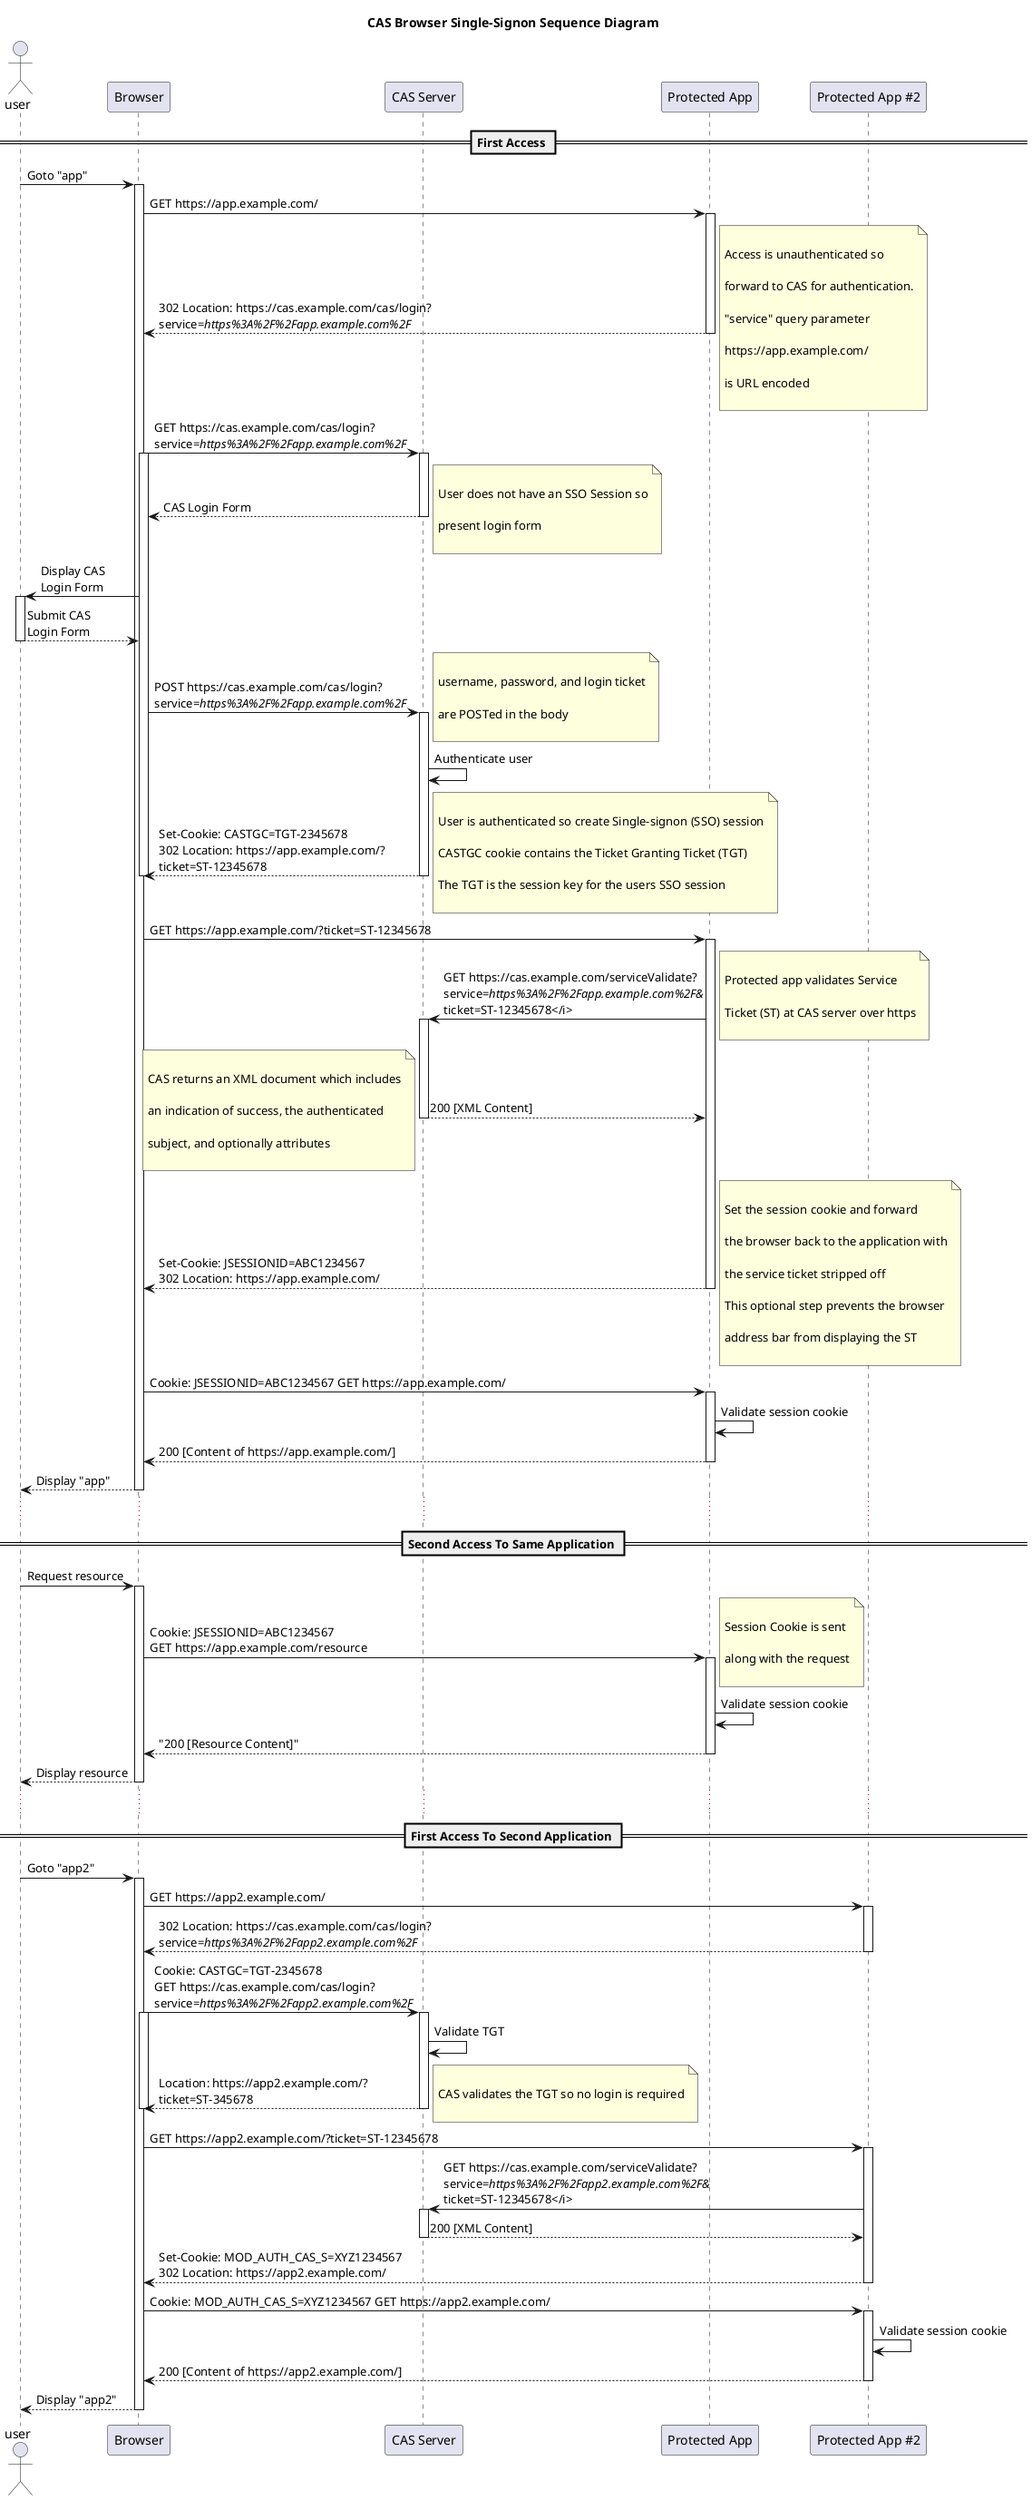 @startuml



'skin BlueModern



title: CAS Browser Single-Signon Sequence Diagram



actor user as U

participant "Browser" as B

participant "CAS Server" as C

participant "Protected App" as P

participant "Protected App #2" as P2





== First Access ==



U -> B :Goto "app"

Activate B

B -> P : GET https://app.example.com/

activate P

B <-- P : 302 Location: https://cas.example.com/cas/login?\nservice=<i>https%3A%2F%2Fapp.example.com%2F</i>

note right

                Access is unauthenticated so

                forward to CAS for authentication.

                "service" query parameter

                https://app.example.com/

                is URL encoded

end note

deactivate P



B -> C: GET https://cas.example.com/cas/login?\nservice=<i>https%3A%2F%2Fapp.example.com%2F</i>

activate B

activate C



B <-- C: CAS Login Form

note right

                User does not have an SSO Session so

                present login form

end note

deactivate C

U <- B: Display CAS\nLogin Form

activate U

U --> B: Submit CAS\nLogin Form

deactivate U

B -> C: POST https://cas.example.com/cas/login?\nservice=<i>https%3A%2F%2Fapp.example.com%2F</i>

note right

                username, password, and login ticket

                are POSTed in the body

end note

activate C

C -> C: Authenticate user

B <-- C: Set-Cookie: CASTGC=TGT-2345678\n302 Location: https://app.example.com/?\nticket=ST-12345678

note right

                User is authenticated so create Single-signon (SSO) session

                CASTGC cookie contains the Ticket Granting Ticket (TGT)

                The TGT is the session key for the users SSO session

end note

deactivate C

deactivate B



B -> P: GET https://app.example.com/?ticket=ST-12345678

activate P

P -> C: GET https://cas.example.com/serviceValidate?\nservice=<i>https%3A%2F%2Fapp.example.com%2F&\nticket=ST-12345678</i>

note right

                Protected app validates Service

                Ticket (ST) at CAS server over https

end note

activate C

P <-- C: 200 [XML Content]

note left

                CAS returns an XML document which includes

                an indication of success, the authenticated

                subject, and optionally attributes

end note

deactivate C

B <-- P: Set-Cookie: JSESSIONID=ABC1234567\n302 Location: https://app.example.com/

note right

                Set the session cookie and forward

                the browser back to the application with

                the service ticket stripped off

                This optional step prevents the browser

                address bar from displaying the ST

end note

deactivate P

B -> P: Cookie: JSESSIONID=ABC1234567 GET https://app.example.com/

activate P

P -> P: Validate session cookie

B <-- P: 200 [Content of https://app.example.com/]

deactivate P

U <-- B: Display "app"

deactivate B



...



== Second Access To Same Application ==



U-> B: Request resource

activate B

B -> P : Cookie: JSESSIONID=ABC1234567\nGET https://app.example.com/resource

note right

                Session Cookie is sent

                along with the request

end note

activate P

P -> P: Validate session cookie

B <-- P : "200 [Resource Content]"

deactivate P

U <-- B : Display resource

deactivate B



...



== First Access To Second Application ==



U -> B :Goto "app2"

Activate B

B -> P2 : GET https://app2.example.com/

activate P2

B <-- P2 : 302 Location: https://cas.example.com/cas/login?\nservice=<i>https%3A%2F%2Fapp2.example.com%2F</i>

deactivate P2



B -> C: Cookie: CASTGC=TGT-2345678\nGET https://cas.example.com/cas/login?\nservice=<i>https%3A%2F%2Fapp2.example.com%2F</i>

activate B

activate C

C -> C: Validate TGT

B <-- C: Location: https://app2.example.com/?\nticket=ST-345678

note right

                CAS validates the TGT so no login is required

end note

deactivate C

deactivate B



B -> P2: GET https://app2.example.com/?ticket=ST-12345678

activate P2

P2 -> C: GET https://cas.example.com/serviceValidate?\nservice=<i>https%3A%2F%2Fapp2.example.com%2F&\nticket=ST-12345678</i>

activate C

P2 <-- C: 200 [XML Content]

deactivate C

B <-- P2: Set-Cookie: MOD_AUTH_CAS_S=XYZ1234567\n302 Location: https://app2.example.com/

deactivate P2

B -> P2: Cookie: MOD_AUTH_CAS_S=XYZ1234567 GET https://app2.example.com/

activate P2

P2->P2: Validate session cookie

B <-- P2: 200 [Content of https://app2.example.com/]

deactivate P2

U <-- B: Display "app2"

deactivate B


@enduml
